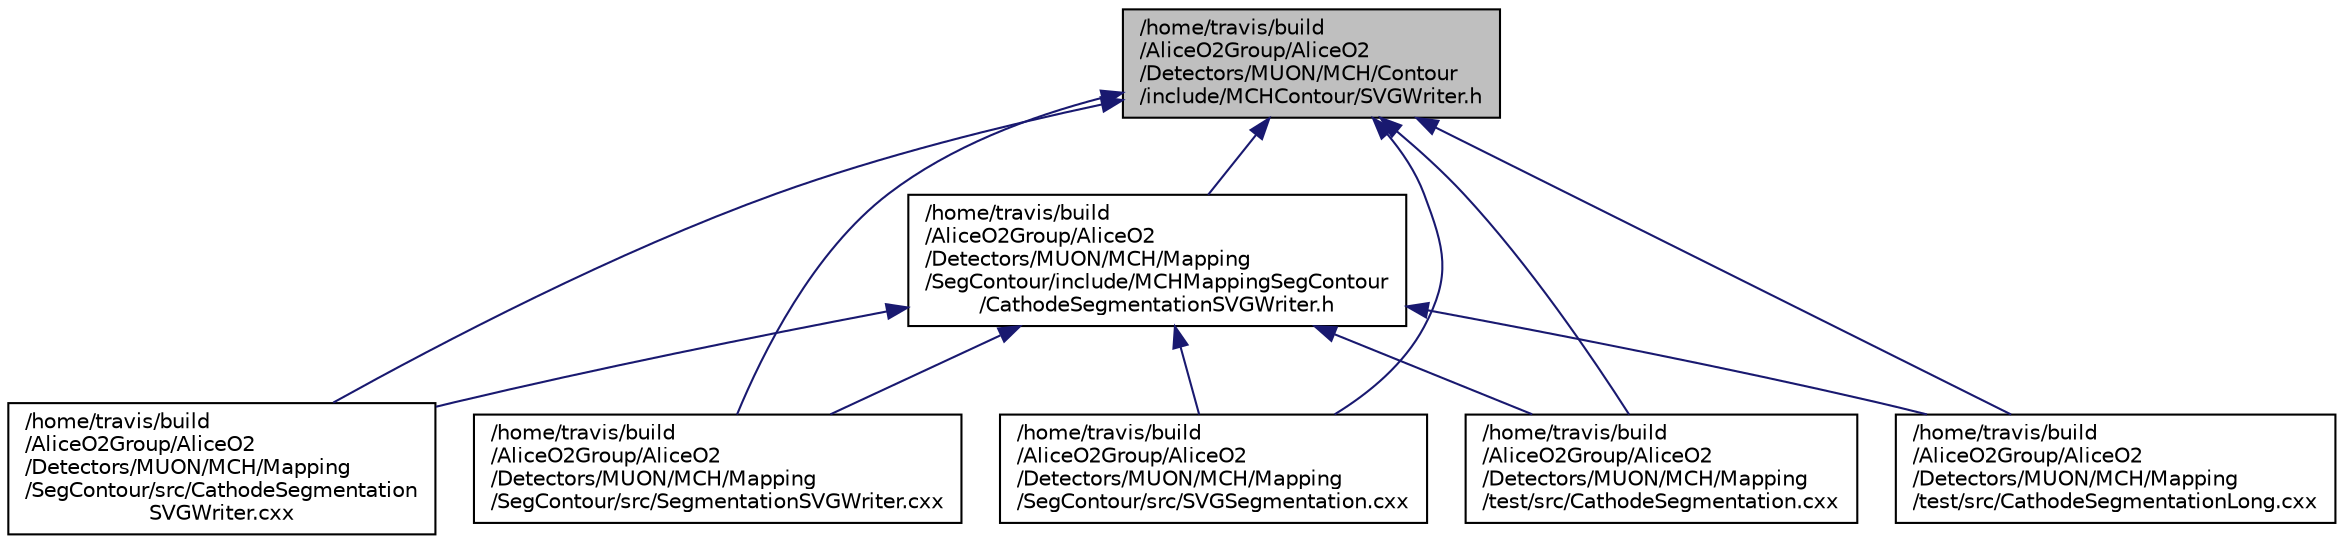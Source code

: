 digraph "/home/travis/build/AliceO2Group/AliceO2/Detectors/MUON/MCH/Contour/include/MCHContour/SVGWriter.h"
{
 // INTERACTIVE_SVG=YES
  bgcolor="transparent";
  edge [fontname="Helvetica",fontsize="10",labelfontname="Helvetica",labelfontsize="10"];
  node [fontname="Helvetica",fontsize="10",shape=record];
  Node25 [label="/home/travis/build\l/AliceO2Group/AliceO2\l/Detectors/MUON/MCH/Contour\l/include/MCHContour/SVGWriter.h",height=0.2,width=0.4,color="black", fillcolor="grey75", style="filled", fontcolor="black"];
  Node25 -> Node26 [dir="back",color="midnightblue",fontsize="10",style="solid",fontname="Helvetica"];
  Node26 [label="/home/travis/build\l/AliceO2Group/AliceO2\l/Detectors/MUON/MCH/Mapping\l/SegContour/include/MCHMappingSegContour\l/CathodeSegmentationSVGWriter.h",height=0.2,width=0.4,color="black",URL="$d0/db8/CathodeSegmentationSVGWriter_8h.html"];
  Node26 -> Node27 [dir="back",color="midnightblue",fontsize="10",style="solid",fontname="Helvetica"];
  Node27 [label="/home/travis/build\l/AliceO2Group/AliceO2\l/Detectors/MUON/MCH/Mapping\l/SegContour/src/CathodeSegmentation\lSVGWriter.cxx",height=0.2,width=0.4,color="black",URL="$de/d54/CathodeSegmentationSVGWriter_8cxx.html"];
  Node26 -> Node28 [dir="back",color="midnightblue",fontsize="10",style="solid",fontname="Helvetica"];
  Node28 [label="/home/travis/build\l/AliceO2Group/AliceO2\l/Detectors/MUON/MCH/Mapping\l/SegContour/src/SegmentationSVGWriter.cxx",height=0.2,width=0.4,color="black",URL="$de/d56/SegmentationSVGWriter_8cxx.html"];
  Node26 -> Node29 [dir="back",color="midnightblue",fontsize="10",style="solid",fontname="Helvetica"];
  Node29 [label="/home/travis/build\l/AliceO2Group/AliceO2\l/Detectors/MUON/MCH/Mapping\l/SegContour/src/SVGSegmentation.cxx",height=0.2,width=0.4,color="black",URL="$d2/d0f/SVGSegmentation_8cxx.html"];
  Node26 -> Node30 [dir="back",color="midnightblue",fontsize="10",style="solid",fontname="Helvetica"];
  Node30 [label="/home/travis/build\l/AliceO2Group/AliceO2\l/Detectors/MUON/MCH/Mapping\l/test/src/CathodeSegmentation.cxx",height=0.2,width=0.4,color="black",URL="$df/dc1/CathodeSegmentation_8cxx.html"];
  Node26 -> Node31 [dir="back",color="midnightblue",fontsize="10",style="solid",fontname="Helvetica"];
  Node31 [label="/home/travis/build\l/AliceO2Group/AliceO2\l/Detectors/MUON/MCH/Mapping\l/test/src/CathodeSegmentationLong.cxx",height=0.2,width=0.4,color="black",URL="$d2/dba/CathodeSegmentationLong_8cxx.html"];
  Node25 -> Node27 [dir="back",color="midnightblue",fontsize="10",style="solid",fontname="Helvetica"];
  Node25 -> Node28 [dir="back",color="midnightblue",fontsize="10",style="solid",fontname="Helvetica"];
  Node25 -> Node29 [dir="back",color="midnightblue",fontsize="10",style="solid",fontname="Helvetica"];
  Node25 -> Node30 [dir="back",color="midnightblue",fontsize="10",style="solid",fontname="Helvetica"];
  Node25 -> Node31 [dir="back",color="midnightblue",fontsize="10",style="solid",fontname="Helvetica"];
}
